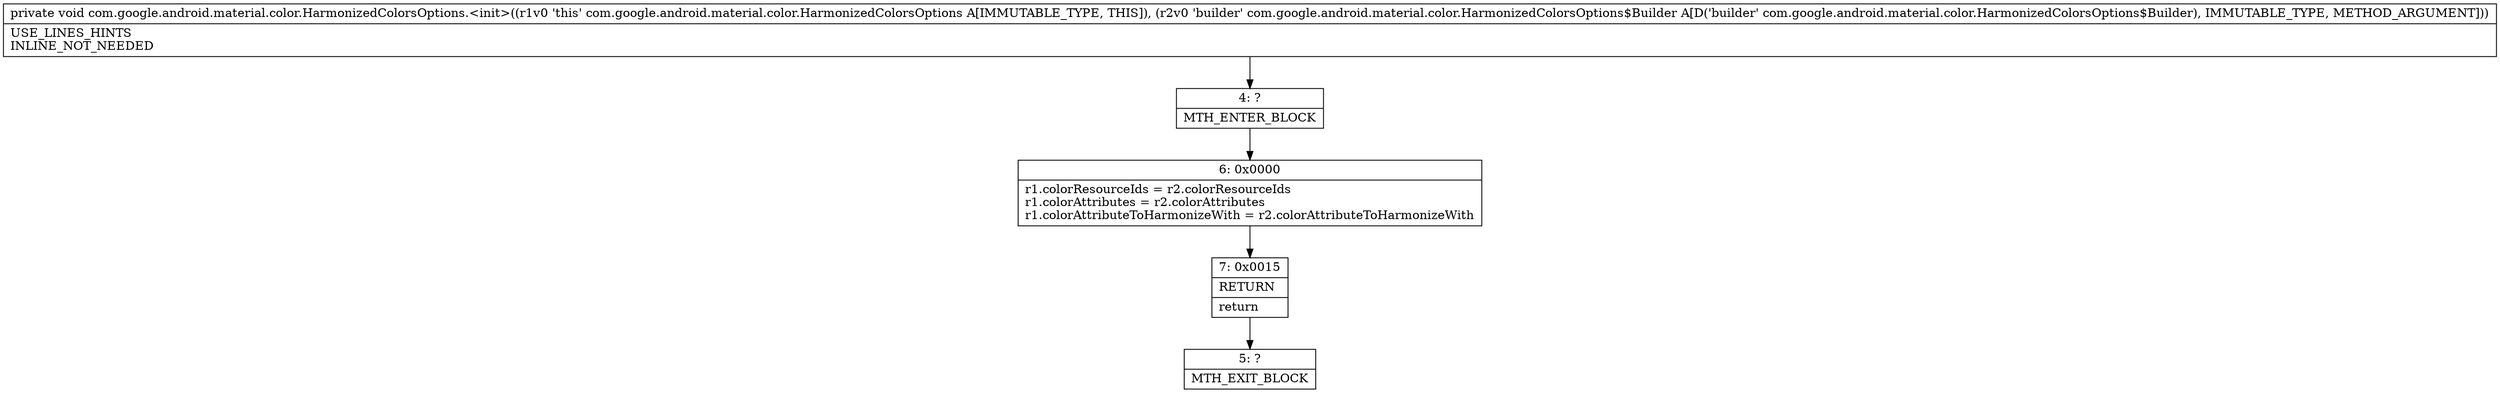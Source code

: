 digraph "CFG forcom.google.android.material.color.HarmonizedColorsOptions.\<init\>(Lcom\/google\/android\/material\/color\/HarmonizedColorsOptions$Builder;)V" {
Node_4 [shape=record,label="{4\:\ ?|MTH_ENTER_BLOCK\l}"];
Node_6 [shape=record,label="{6\:\ 0x0000|r1.colorResourceIds = r2.colorResourceIds\lr1.colorAttributes = r2.colorAttributes\lr1.colorAttributeToHarmonizeWith = r2.colorAttributeToHarmonizeWith\l}"];
Node_7 [shape=record,label="{7\:\ 0x0015|RETURN\l|return\l}"];
Node_5 [shape=record,label="{5\:\ ?|MTH_EXIT_BLOCK\l}"];
MethodNode[shape=record,label="{private void com.google.android.material.color.HarmonizedColorsOptions.\<init\>((r1v0 'this' com.google.android.material.color.HarmonizedColorsOptions A[IMMUTABLE_TYPE, THIS]), (r2v0 'builder' com.google.android.material.color.HarmonizedColorsOptions$Builder A[D('builder' com.google.android.material.color.HarmonizedColorsOptions$Builder), IMMUTABLE_TYPE, METHOD_ARGUMENT]))  | USE_LINES_HINTS\lINLINE_NOT_NEEDED\l}"];
MethodNode -> Node_4;Node_4 -> Node_6;
Node_6 -> Node_7;
Node_7 -> Node_5;
}

